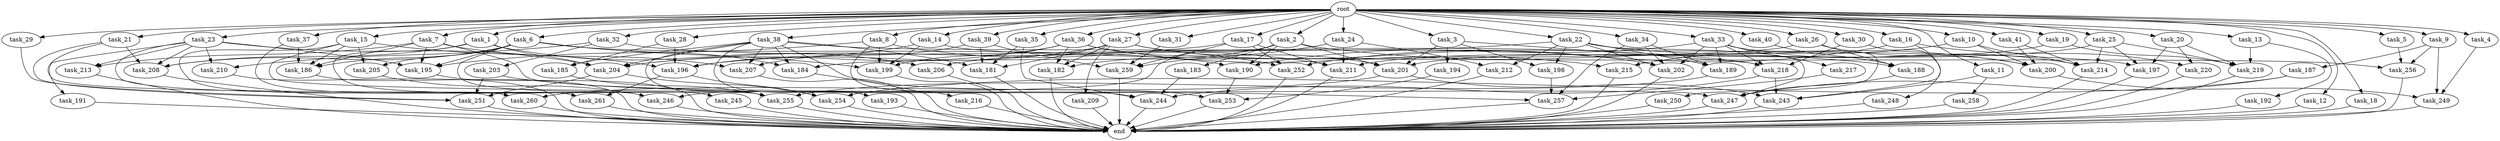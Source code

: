digraph G {
  task_8 [size="102.400000"];
  task_252 [size="69578470195.199997"];
  task_189 [size="127990025420.800003"];
  task_17 [size="102.400000"];
  task_261 [size="111669149696.000000"];
  task_204 [size="87617332838.400009"];
  task_35 [size="102.400000"];
  task_26 [size="102.400000"];
  task_15 [size="102.400000"];
  task_251 [size="94489280512.000000"];
  task_209 [size="7730941132.800000"];
  task_211 [size="135720966553.600006"];
  task_255 [size="48962627174.400002"];
  task_206 [size="76450417868.800003"];
  task_33 [size="102.400000"];
  task_186 [size="126272038502.400009"];
  task_205 [size="29205777612.800003"];
  task_216 [size="54975581388.800003"];
  task_13 [size="102.400000"];
  task_22 [size="102.400000"];
  task_208 [size="126272038502.400009"];
  task_5 [size="102.400000"];
  task_36 [size="102.400000"];
  task_200 [size="172657685299.200012"];
  task_201 [size="101361228185.600006"];
  task_6 [size="102.400000"];
  task_184 [size="90194313216.000000"];
  task_25 [size="102.400000"];
  task_30 [size="102.400000"];
  task_3 [size="102.400000"];
  task_187 [size="54975581388.800003"];
  task_188 [size="99643241267.200012"];
  task_254 [size="119400090828.800003"];
  task_183 [size="30923764531.200001"];
  task_193 [size="13743895347.200001"];
  task_41 [size="102.400000"];
  task_16 [size="102.400000"];
  task_191 [size="13743895347.200001"];
  task_260 [size="98784247808.000000"];
  task_214 [size="148605868441.600006"];
  task_27 [size="102.400000"];
  task_253 [size="75591424409.600006"];
  task_202 [size="135720966553.600006"];
  root [size="0.000000"];
  task_182 [size="69578470195.199997"];
  task_258 [size="85899345920.000000"];
  task_245 [size="21474836480.000000"];
  task_12 [size="102.400000"];
  task_21 [size="102.400000"];
  task_18 [size="102.400000"];
  task_31 [size="102.400000"];
  task_244 [size="60129542144.000000"];
  task_9 [size="102.400000"];
  task_192 [size="7730941132.800000"];
  task_28 [size="102.400000"];
  task_250 [size="30923764531.200001"];
  task_217 [size="30923764531.200001"];
  task_29 [size="102.400000"];
  task_185 [size="27487790694.400002"];
  task_34 [size="102.400000"];
  task_39 [size="102.400000"];
  task_10 [size="102.400000"];
  task_212 [size="124554051584.000000"];
  task_181 [size="60129542144.000000"];
  task_247 [size="155477816115.200012"];
  task_194 [size="7730941132.800000"];
  task_2 [size="102.400000"];
  end [size="0.000000"];
  task_215 [size="38654705664.000000"];
  task_7 [size="102.400000"];
  task_197 [size="123695058124.800003"];
  task_198 [size="62706522521.600006"];
  task_213 [size="68719476736.000000"];
  task_14 [size="102.400000"];
  task_210 [size="27487790694.400002"];
  task_24 [size="102.400000"];
  task_38 [size="102.400000"];
  task_195 [size="145169894604.800018"];
  task_243 [size="169221711462.400024"];
  task_257 [size="100502234726.400009"];
  task_19 [size="102.400000"];
  task_219 [size="121118077747.200012"];
  task_32 [size="102.400000"];
  task_196 [size="32641751449.600002"];
  task_220 [size="85899345920.000000"];
  task_4 [size="102.400000"];
  task_40 [size="102.400000"];
  task_207 [size="99643241267.200012"];
  task_259 [size="139156940390.399994"];
  task_23 [size="102.400000"];
  task_37 [size="102.400000"];
  task_256 [size="89335319756.800003"];
  task_1 [size="102.400000"];
  task_218 [size="121977071206.400009"];
  task_190 [size="83322365542.400009"];
  task_249 [size="72155450572.800003"];
  task_20 [size="102.400000"];
  task_246 [size="83322365542.400009"];
  task_203 [size="13743895347.200001"];
  task_199 [size="110810156236.800003"];
  task_11 [size="102.400000"];
  task_248 [size="69578470195.199997"];

  task_8 -> task_216 [size="536870912.000000"];
  task_8 -> task_199 [size="536870912.000000"];
  task_8 -> task_211 [size="536870912.000000"];
  task_8 -> task_195 [size="536870912.000000"];
  task_252 -> end [size="1.000000"];
  task_189 -> task_255 [size="134217728.000000"];
  task_17 -> task_204 [size="75497472.000000"];
  task_17 -> task_252 [size="75497472.000000"];
  task_17 -> task_211 [size="75497472.000000"];
  task_17 -> task_259 [size="75497472.000000"];
  task_261 -> end [size="1.000000"];
  task_204 -> task_251 [size="75497472.000000"];
  task_204 -> task_254 [size="75497472.000000"];
  task_35 -> task_181 [size="75497472.000000"];
  task_35 -> task_244 [size="75497472.000000"];
  task_26 -> task_188 [size="536870912.000000"];
  task_26 -> task_184 [size="536870912.000000"];
  task_26 -> task_200 [size="536870912.000000"];
  task_15 -> task_260 [size="75497472.000000"];
  task_15 -> task_244 [size="75497472.000000"];
  task_15 -> task_186 [size="75497472.000000"];
  task_15 -> task_205 [size="75497472.000000"];
  task_15 -> task_196 [size="75497472.000000"];
  task_251 -> end [size="1.000000"];
  task_209 -> end [size="1.000000"];
  task_211 -> end [size="1.000000"];
  task_255 -> end [size="1.000000"];
  task_206 -> end [size="1.000000"];
  task_33 -> task_190 [size="301989888.000000"];
  task_33 -> task_189 [size="301989888.000000"];
  task_33 -> task_202 [size="301989888.000000"];
  task_33 -> task_214 [size="301989888.000000"];
  task_33 -> task_250 [size="301989888.000000"];
  task_33 -> task_217 [size="301989888.000000"];
  task_33 -> task_218 [size="301989888.000000"];
  task_186 -> end [size="1.000000"];
  task_205 -> task_246 [size="301989888.000000"];
  task_216 -> end [size="1.000000"];
  task_13 -> task_219 [size="75497472.000000"];
  task_13 -> task_192 [size="75497472.000000"];
  task_22 -> task_189 [size="536870912.000000"];
  task_22 -> task_212 [size="536870912.000000"];
  task_22 -> task_202 [size="536870912.000000"];
  task_22 -> task_198 [size="536870912.000000"];
  task_22 -> task_200 [size="536870912.000000"];
  task_22 -> task_206 [size="536870912.000000"];
  task_22 -> task_247 [size="536870912.000000"];
  task_208 -> end [size="1.000000"];
  task_5 -> task_256 [size="301989888.000000"];
  task_36 -> task_199 [size="301989888.000000"];
  task_36 -> task_204 [size="301989888.000000"];
  task_36 -> task_215 [size="301989888.000000"];
  task_36 -> task_182 [size="301989888.000000"];
  task_36 -> task_252 [size="301989888.000000"];
  task_200 -> task_249 [size="134217728.000000"];
  task_201 -> task_260 [size="209715200.000000"];
  task_201 -> task_243 [size="209715200.000000"];
  task_6 -> task_190 [size="209715200.000000"];
  task_6 -> task_208 [size="209715200.000000"];
  task_6 -> task_186 [size="209715200.000000"];
  task_6 -> task_245 [size="209715200.000000"];
  task_6 -> task_205 [size="209715200.000000"];
  task_6 -> task_184 [size="209715200.000000"];
  task_6 -> task_195 [size="209715200.000000"];
  task_6 -> task_199 [size="209715200.000000"];
  task_184 -> end [size="1.000000"];
  task_25 -> task_201 [size="536870912.000000"];
  task_25 -> task_214 [size="536870912.000000"];
  task_25 -> task_197 [size="536870912.000000"];
  task_25 -> task_219 [size="536870912.000000"];
  task_30 -> task_218 [size="679477248.000000"];
  task_30 -> task_248 [size="679477248.000000"];
  task_3 -> task_194 [size="75497472.000000"];
  task_3 -> task_201 [size="75497472.000000"];
  task_3 -> task_198 [size="75497472.000000"];
  task_3 -> task_218 [size="75497472.000000"];
  task_187 -> task_247 [size="411041792.000000"];
  task_187 -> task_254 [size="411041792.000000"];
  task_188 -> task_247 [size="33554432.000000"];
  task_254 -> end [size="1.000000"];
  task_183 -> task_244 [size="134217728.000000"];
  task_193 -> end [size="1.000000"];
  task_41 -> task_214 [size="536870912.000000"];
  task_41 -> task_200 [size="536870912.000000"];
  task_16 -> task_220 [size="301989888.000000"];
  task_16 -> task_252 [size="301989888.000000"];
  task_16 -> task_243 [size="301989888.000000"];
  task_191 -> end [size="1.000000"];
  task_260 -> end [size="1.000000"];
  task_214 -> end [size="1.000000"];
  task_27 -> task_202 [size="75497472.000000"];
  task_27 -> task_209 [size="75497472.000000"];
  task_27 -> task_182 [size="75497472.000000"];
  task_27 -> task_196 [size="75497472.000000"];
  task_27 -> task_201 [size="75497472.000000"];
  task_27 -> task_181 [size="75497472.000000"];
  task_253 -> end [size="1.000000"];
  task_202 -> end [size="1.000000"];
  root -> task_8 [size="1.000000"];
  root -> task_14 [size="1.000000"];
  root -> task_24 [size="1.000000"];
  root -> task_13 [size="1.000000"];
  root -> task_33 [size="1.000000"];
  root -> task_12 [size="1.000000"];
  root -> task_21 [size="1.000000"];
  root -> task_18 [size="1.000000"];
  root -> task_22 [size="1.000000"];
  root -> task_31 [size="1.000000"];
  root -> task_9 [size="1.000000"];
  root -> task_5 [size="1.000000"];
  root -> task_36 [size="1.000000"];
  root -> task_32 [size="1.000000"];
  root -> task_26 [size="1.000000"];
  root -> task_15 [size="1.000000"];
  root -> task_6 [size="1.000000"];
  root -> task_4 [size="1.000000"];
  root -> task_25 [size="1.000000"];
  root -> task_40 [size="1.000000"];
  root -> task_30 [size="1.000000"];
  root -> task_34 [size="1.000000"];
  root -> task_3 [size="1.000000"];
  root -> task_19 [size="1.000000"];
  root -> task_10 [size="1.000000"];
  root -> task_23 [size="1.000000"];
  root -> task_37 [size="1.000000"];
  root -> task_39 [size="1.000000"];
  root -> task_1 [size="1.000000"];
  root -> task_11 [size="1.000000"];
  root -> task_17 [size="1.000000"];
  root -> task_2 [size="1.000000"];
  root -> task_41 [size="1.000000"];
  root -> task_29 [size="1.000000"];
  root -> task_20 [size="1.000000"];
  root -> task_35 [size="1.000000"];
  root -> task_7 [size="1.000000"];
  root -> task_27 [size="1.000000"];
  root -> task_38 [size="1.000000"];
  root -> task_28 [size="1.000000"];
  root -> task_16 [size="1.000000"];
  task_182 -> end [size="1.000000"];
  task_258 -> end [size="1.000000"];
  task_245 -> end [size="1.000000"];
  task_12 -> end [size="1.000000"];
  task_21 -> task_260 [size="679477248.000000"];
  task_21 -> task_251 [size="679477248.000000"];
  task_21 -> task_208 [size="679477248.000000"];
  task_18 -> end [size="1.000000"];
  task_31 -> task_259 [size="301989888.000000"];
  task_244 -> end [size="1.000000"];
  task_9 -> task_249 [size="536870912.000000"];
  task_9 -> task_256 [size="536870912.000000"];
  task_9 -> task_187 [size="536870912.000000"];
  task_192 -> end [size="1.000000"];
  task_28 -> task_185 [size="134217728.000000"];
  task_28 -> task_196 [size="134217728.000000"];
  task_250 -> end [size="1.000000"];
  task_217 -> task_257 [size="134217728.000000"];
  task_29 -> task_251 [size="33554432.000000"];
  task_185 -> task_255 [size="75497472.000000"];
  task_34 -> task_189 [size="411041792.000000"];
  task_34 -> task_257 [size="411041792.000000"];
  task_34 -> task_202 [size="411041792.000000"];
  task_39 -> task_181 [size="301989888.000000"];
  task_39 -> task_207 [size="301989888.000000"];
  task_39 -> task_259 [size="301989888.000000"];
  task_10 -> task_214 [size="75497472.000000"];
  task_10 -> task_215 [size="75497472.000000"];
  task_10 -> task_200 [size="75497472.000000"];
  task_212 -> end [size="1.000000"];
  task_181 -> end [size="1.000000"];
  task_247 -> end [size="1.000000"];
  task_194 -> task_253 [size="301989888.000000"];
  task_2 -> task_190 [size="301989888.000000"];
  task_2 -> task_182 [size="301989888.000000"];
  task_2 -> task_183 [size="301989888.000000"];
  task_2 -> task_188 [size="301989888.000000"];
  task_2 -> task_201 [size="301989888.000000"];
  task_2 -> task_246 [size="301989888.000000"];
  task_215 -> end [size="1.000000"];
  task_7 -> task_213 [size="536870912.000000"];
  task_7 -> task_195 [size="536870912.000000"];
  task_7 -> task_207 [size="536870912.000000"];
  task_7 -> task_247 [size="536870912.000000"];
  task_7 -> task_186 [size="536870912.000000"];
  task_197 -> end [size="1.000000"];
  task_198 -> task_257 [size="301989888.000000"];
  task_213 -> end [size="1.000000"];
  task_14 -> task_196 [size="33554432.000000"];
  task_14 -> task_199 [size="33554432.000000"];
  task_14 -> task_256 [size="33554432.000000"];
  task_210 -> end [size="1.000000"];
  task_24 -> task_212 [size="679477248.000000"];
  task_24 -> task_211 [size="679477248.000000"];
  task_24 -> task_259 [size="679477248.000000"];
  task_38 -> task_185 [size="134217728.000000"];
  task_38 -> task_197 [size="134217728.000000"];
  task_38 -> task_207 [size="134217728.000000"];
  task_38 -> task_181 [size="134217728.000000"];
  task_38 -> task_184 [size="134217728.000000"];
  task_38 -> task_204 [size="134217728.000000"];
  task_38 -> task_253 [size="134217728.000000"];
  task_38 -> task_255 [size="134217728.000000"];
  task_38 -> task_193 [size="134217728.000000"];
  task_195 -> end [size="1.000000"];
  task_243 -> end [size="1.000000"];
  task_257 -> end [size="1.000000"];
  task_19 -> task_219 [size="33554432.000000"];
  task_19 -> task_211 [size="33554432.000000"];
  task_219 -> end [size="1.000000"];
  task_32 -> task_203 [size="134217728.000000"];
  task_32 -> task_210 [size="134217728.000000"];
  task_32 -> task_218 [size="134217728.000000"];
  task_196 -> task_261 [size="679477248.000000"];
  task_196 -> task_254 [size="679477248.000000"];
  task_220 -> end [size="1.000000"];
  task_4 -> task_249 [size="33554432.000000"];
  task_40 -> task_188 [size="134217728.000000"];
  task_207 -> end [size="1.000000"];
  task_259 -> end [size="1.000000"];
  task_23 -> task_208 [size="134217728.000000"];
  task_23 -> task_195 [size="134217728.000000"];
  task_23 -> task_210 [size="134217728.000000"];
  task_23 -> task_191 [size="134217728.000000"];
  task_23 -> task_255 [size="134217728.000000"];
  task_23 -> task_204 [size="134217728.000000"];
  task_23 -> task_213 [size="134217728.000000"];
  task_37 -> task_261 [size="411041792.000000"];
  task_37 -> task_186 [size="411041792.000000"];
  task_256 -> end [size="1.000000"];
  task_1 -> task_208 [size="209715200.000000"];
  task_1 -> task_204 [size="209715200.000000"];
  task_1 -> task_206 [size="209715200.000000"];
  task_1 -> task_246 [size="209715200.000000"];
  task_218 -> task_243 [size="301989888.000000"];
  task_218 -> task_244 [size="301989888.000000"];
  task_190 -> task_253 [size="301989888.000000"];
  task_249 -> end [size="1.000000"];
  task_20 -> task_219 [size="536870912.000000"];
  task_20 -> task_197 [size="536870912.000000"];
  task_20 -> task_220 [size="536870912.000000"];
  task_246 -> end [size="1.000000"];
  task_203 -> task_251 [size="134217728.000000"];
  task_203 -> task_257 [size="134217728.000000"];
  task_199 -> end [size="1.000000"];
  task_11 -> task_243 [size="838860800.000000"];
  task_11 -> task_258 [size="838860800.000000"];
  task_248 -> end [size="1.000000"];
}
